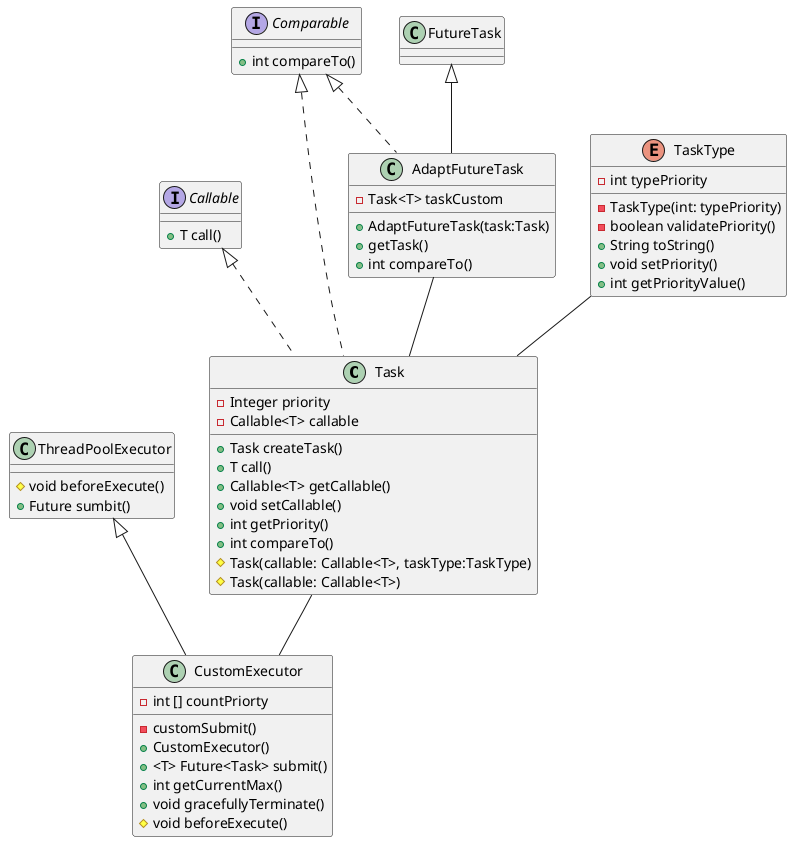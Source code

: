 @startuml
Class Task implements Callable, Comparable{
- Integer priority
- Callable<T> callable
+ Task createTask()
+ T call()
+  Callable<T> getCallable()
+ void setCallable()
+ int getPriority()
+ int compareTo()
# Task(callable: Callable<T>, taskType:TaskType)
# Task(callable: Callable<T>)
}
enum TaskType{
-TaskType(int: typePriority)
-int typePriority
-boolean validatePriority()
+String toString()
+void setPriority()
+int getPriorityValue()
}
Class CustomExecutor extends ThreadPoolExecutor{
- int [] countPriorty
- customSubmit()
+ CustomExecutor()
+<T> Future<Task> submit()
+int getCurrentMax()
+void gracefullyTerminate()
# void beforeExecute()
}


Interface Callable{
+T call()
}
Interface Comparable{
+int compareTo()
}
Class ThreadPoolExecutor{
#void beforeExecute()
+Future sumbit()
}

Class AdaptFutureTask extends FutureTask implements Comparable{
-Task<T> taskCustom
+AdaptFutureTask(task:Task)
+getTask()
+int compareTo()
}

Task--CustomExecutor
TaskType--Task
AdaptFutureTask--Task




@enduml